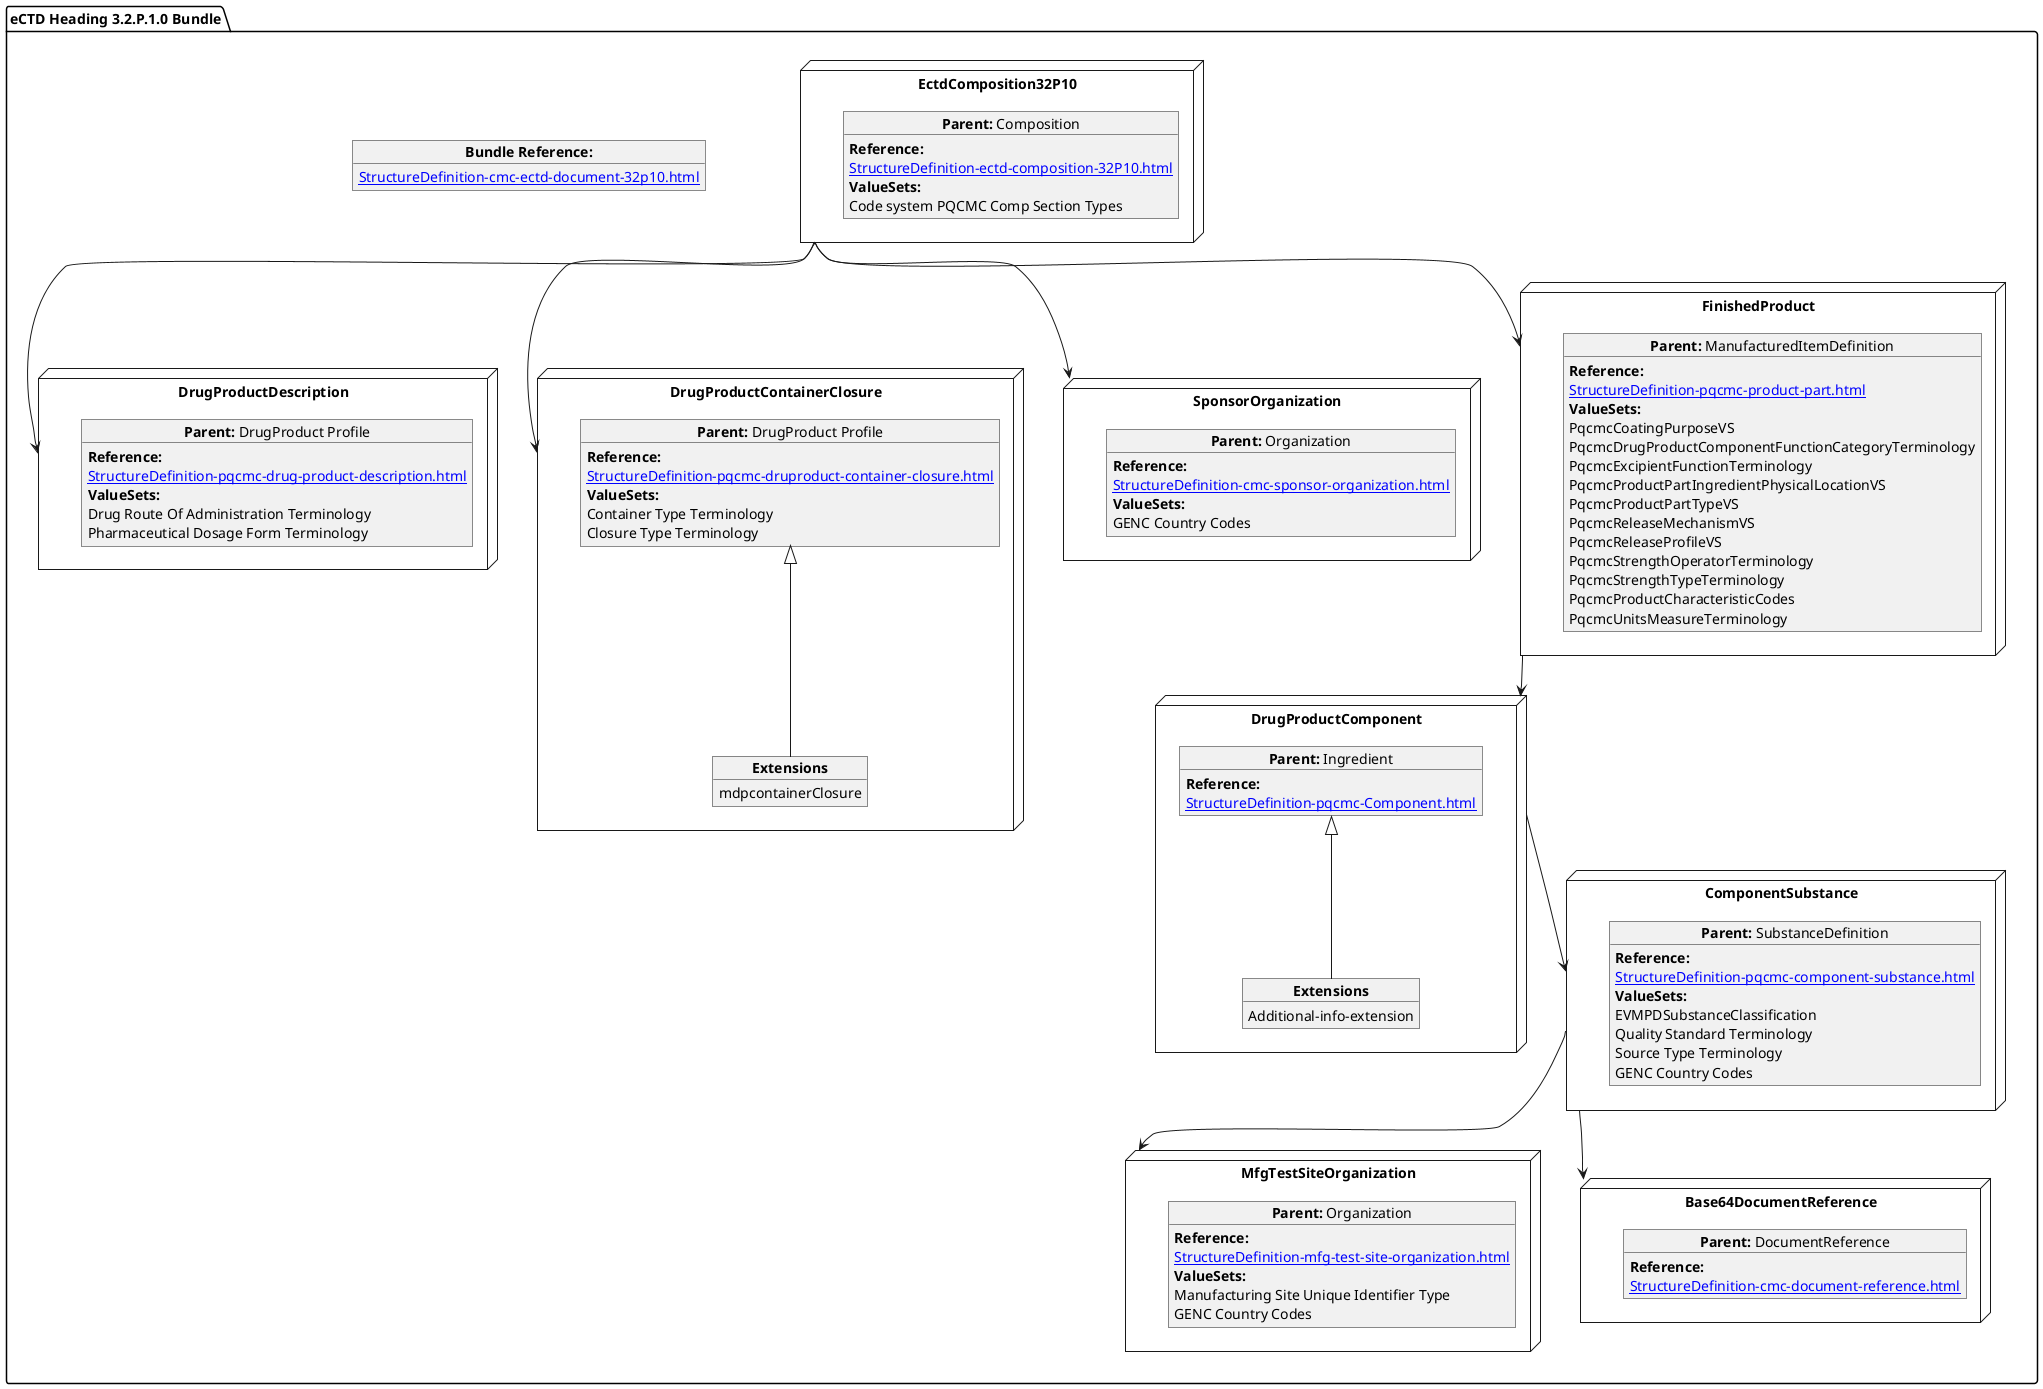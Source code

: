 @startuml ProdDesComp
allowmixing
'Mixed model of use case and object
package "eCTD Heading 3.2.P.1.0 Bundle" as NODES {
object "**Bundle Reference:**" as objbun {
              [[StructureDefinition-cmc-ectd-document-32p10.html]]
    }  
  node "DrugProductDescription" as N2 { 
      object "**Parent:** DrugProduct Profile" as obj2 {
         **Reference:**
      [[StructureDefinition-pqcmc-drug-product-description.html]]
        **ValueSets:**
        Drug Route Of Administration Terminology
        Pharmaceutical Dosage Form Terminology
    }
}
  node "EctdComposition32P10" as N1 { 
      object "**Parent:** Composition" as obj1 {
         **Reference:**
      [[StructureDefinition-ectd-composition-32P10.html]]
      **ValueSets:**
  Code system PQCMC Comp Section Types
    }   
}
node "DrugProductContainerClosure" as N21 { 
      object "**Parent:** DrugProduct Profile" as obj22 {
        **Reference:**
      [[StructureDefinition-pqcmc-druproduct-container-closure.html]]
        **ValueSets:**
        Container Type Terminology
        Closure Type Terminology
    }
    object "**Extensions**" as objEx {
        mdpcontainerClosure
    }
    obj22 <|-- objEx
}

node "SponsorOrganization" as NSO { 
      object "**Parent:** Organization" as objAu {
         **Reference:**
      [[StructureDefinition-cmc-sponsor-organization.html]]
        **ValueSets:**
        GENC Country Codes
    }
}
node "FinishedProduct"as MID {
object "**Parent:** ManufacturedItemDefinition" as objMID { 
         **Reference:**
      [[StructureDefinition-pqcmc-product-part.html]]
      **ValueSets:**
      PqcmcCoatingPurposeVS
      PqcmcDrugProductComponentFunctionCategoryTerminology
      PqcmcExcipientFunctionTerminology
      PqcmcProductPartIngredientPhysicalLocationVS
      PqcmcProductPartTypeVS
      PqcmcReleaseMechanismVS
      PqcmcReleaseProfileVS
      PqcmcStrengthOperatorTerminology
      PqcmcStrengthTypeTerminology
      PqcmcProductCharacteristicCodes
      PqcmcUnitsMeasureTerminology
      }
}
node "MfgTestSiteOrganization" as NMFG { 
      object "**Parent:** Organization" as objDP {
           **Reference:**
      [[StructureDefinition-mfg-test-site-organization.html]]
         **ValueSets:**
        Manufacturing Site Unique Identifier Type
	    GENC Country Codes
    }
}

node "DrugProductComponent" as NN { 
      object "**Parent:** Ingredient" as obj3 {
           **Reference:**
      [[StructureDefinition-pqcmc-Component.html]]
      }
      object "**Extensions**" as objExs {
        Additional-info-extension
    }
    obj3 <|-- objExs
}

node "ComponentSubstance" as NCS { 
      object "**Parent:** SubstanceDefinition" as objSubDef {
           **Reference:**
      [[StructureDefinition-pqcmc-component-substance.html]]
        **ValueSets:**
        EVMPDSubstanceClassification
        Quality Standard Terminology
        Source Type Terminology
        GENC Country Codes
    }
}
node "Base64DocumentReference" as NB64 { 
      object "**Parent:** DocumentReference"  as obj64 {  
       **Reference:**
      [[StructureDefinition-cmc-document-reference.html]] 
    }   
}



N1 --> N2
N1 --> MID
N1 --> NSO
N1 --> N21
MID --> NN
NCS --> NMFG
NN --> NCS
NCS --> NB64
@enduml